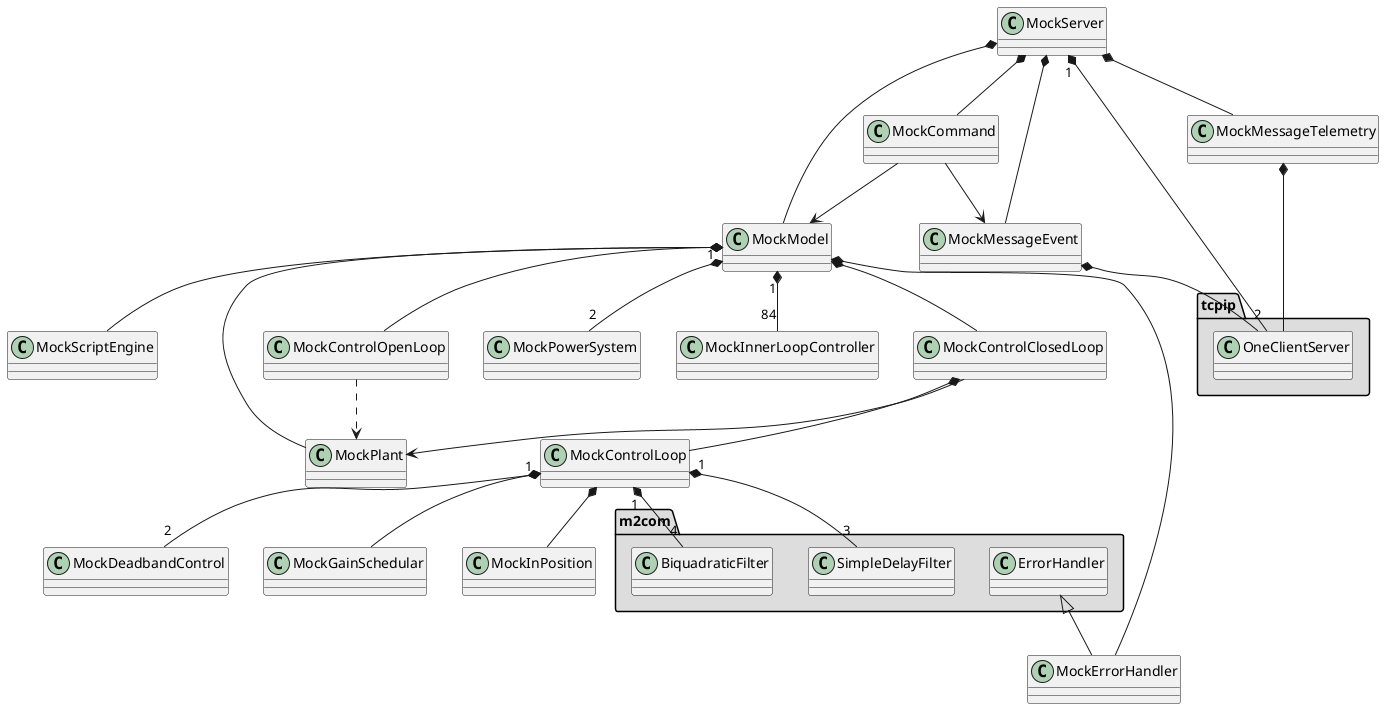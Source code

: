 @startuml
package "tcpip" #DDDDDD {
  class OneClientServer
}

package "m2com" #DDDDDD {
  class ErrorHandler
  class SimpleDelayFilter
  class BiquadraticFilter
}

MockControlLoop "1" *-- "4" BiquadraticFilter
MockControlLoop "1" *-- "3" SimpleDelayFilter
MockControlLoop "1" *-- "2" MockDeadbandControl
MockControlLoop *-- MockGainSchedular
MockControlLoop *-- MockInPosition

ErrorHandler <|-- MockErrorHandler

MockServer "1" *-- "2" OneClientServer
MockServer *-- MockModel
MockServer *-- MockMessageTelemetry
MockServer *-- MockMessageEvent
MockServer *-- MockCommand

MockMessageEvent *-- OneClientServer
MockMessageTelemetry *-- OneClientServer

MockCommand --> MockMessageEvent
MockCommand --> MockModel

MockModel *-- MockScriptEngine
MockModel *-- MockControlOpenLoop
MockModel *-- MockControlClosedLoop
MockModel *-- MockErrorHandler
MockModel "1" *-- "2" MockPowerSystem
MockModel "1" *-- "84" MockInnerLoopController
MockModel *-- MockPlant

MockControlClosedLoop *-- MockControlLoop
MockControlClosedLoop --> MockPlant

MockControlOpenLoop ..> MockPlant

@enduml
